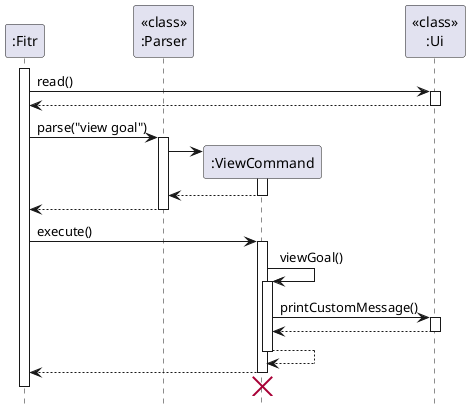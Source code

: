 @startuml
skinparam Shadowing false

participant ":Fitr"
participant "<<class>>\n:Parser"
participant ":ViewCommand"

activate ":Fitr"
":Fitr" -> "<<class>>\n:Ui" : read()
activate "<<class>>\n:Ui"
":Fitr" <-- "<<class>>\n:Ui"
deactivate "<<class>>\n:Ui"

":Fitr" -> "<<class>>\n:Parser" : parse("view goal")
activate "<<class>>\n:Parser"
create ":ViewCommand"
"<<class>>\n:Parser" -> ":ViewCommand" ++
return
":Fitr" <-- "<<class>>\n:Parser"
deactivate "<<class>>\n:Parser"

":Fitr" -> ":ViewCommand" : execute()
activate ":ViewCommand"
":ViewCommand" -> ":ViewCommand" : viewGoal()
activate ":ViewCommand"
":ViewCommand" -> "<<class>>\n:Ui" : printCustomMessage()
activate "<<class>>\n:Ui"
return
return

":ViewCommand" --> ":Fitr"
deactivate ":ViewCommand"
":ViewCommand" -[hidden]-> ":Fitr"
destroy ":ViewCommand"

deactivate ":Fitr"
hide footbox
@enduml